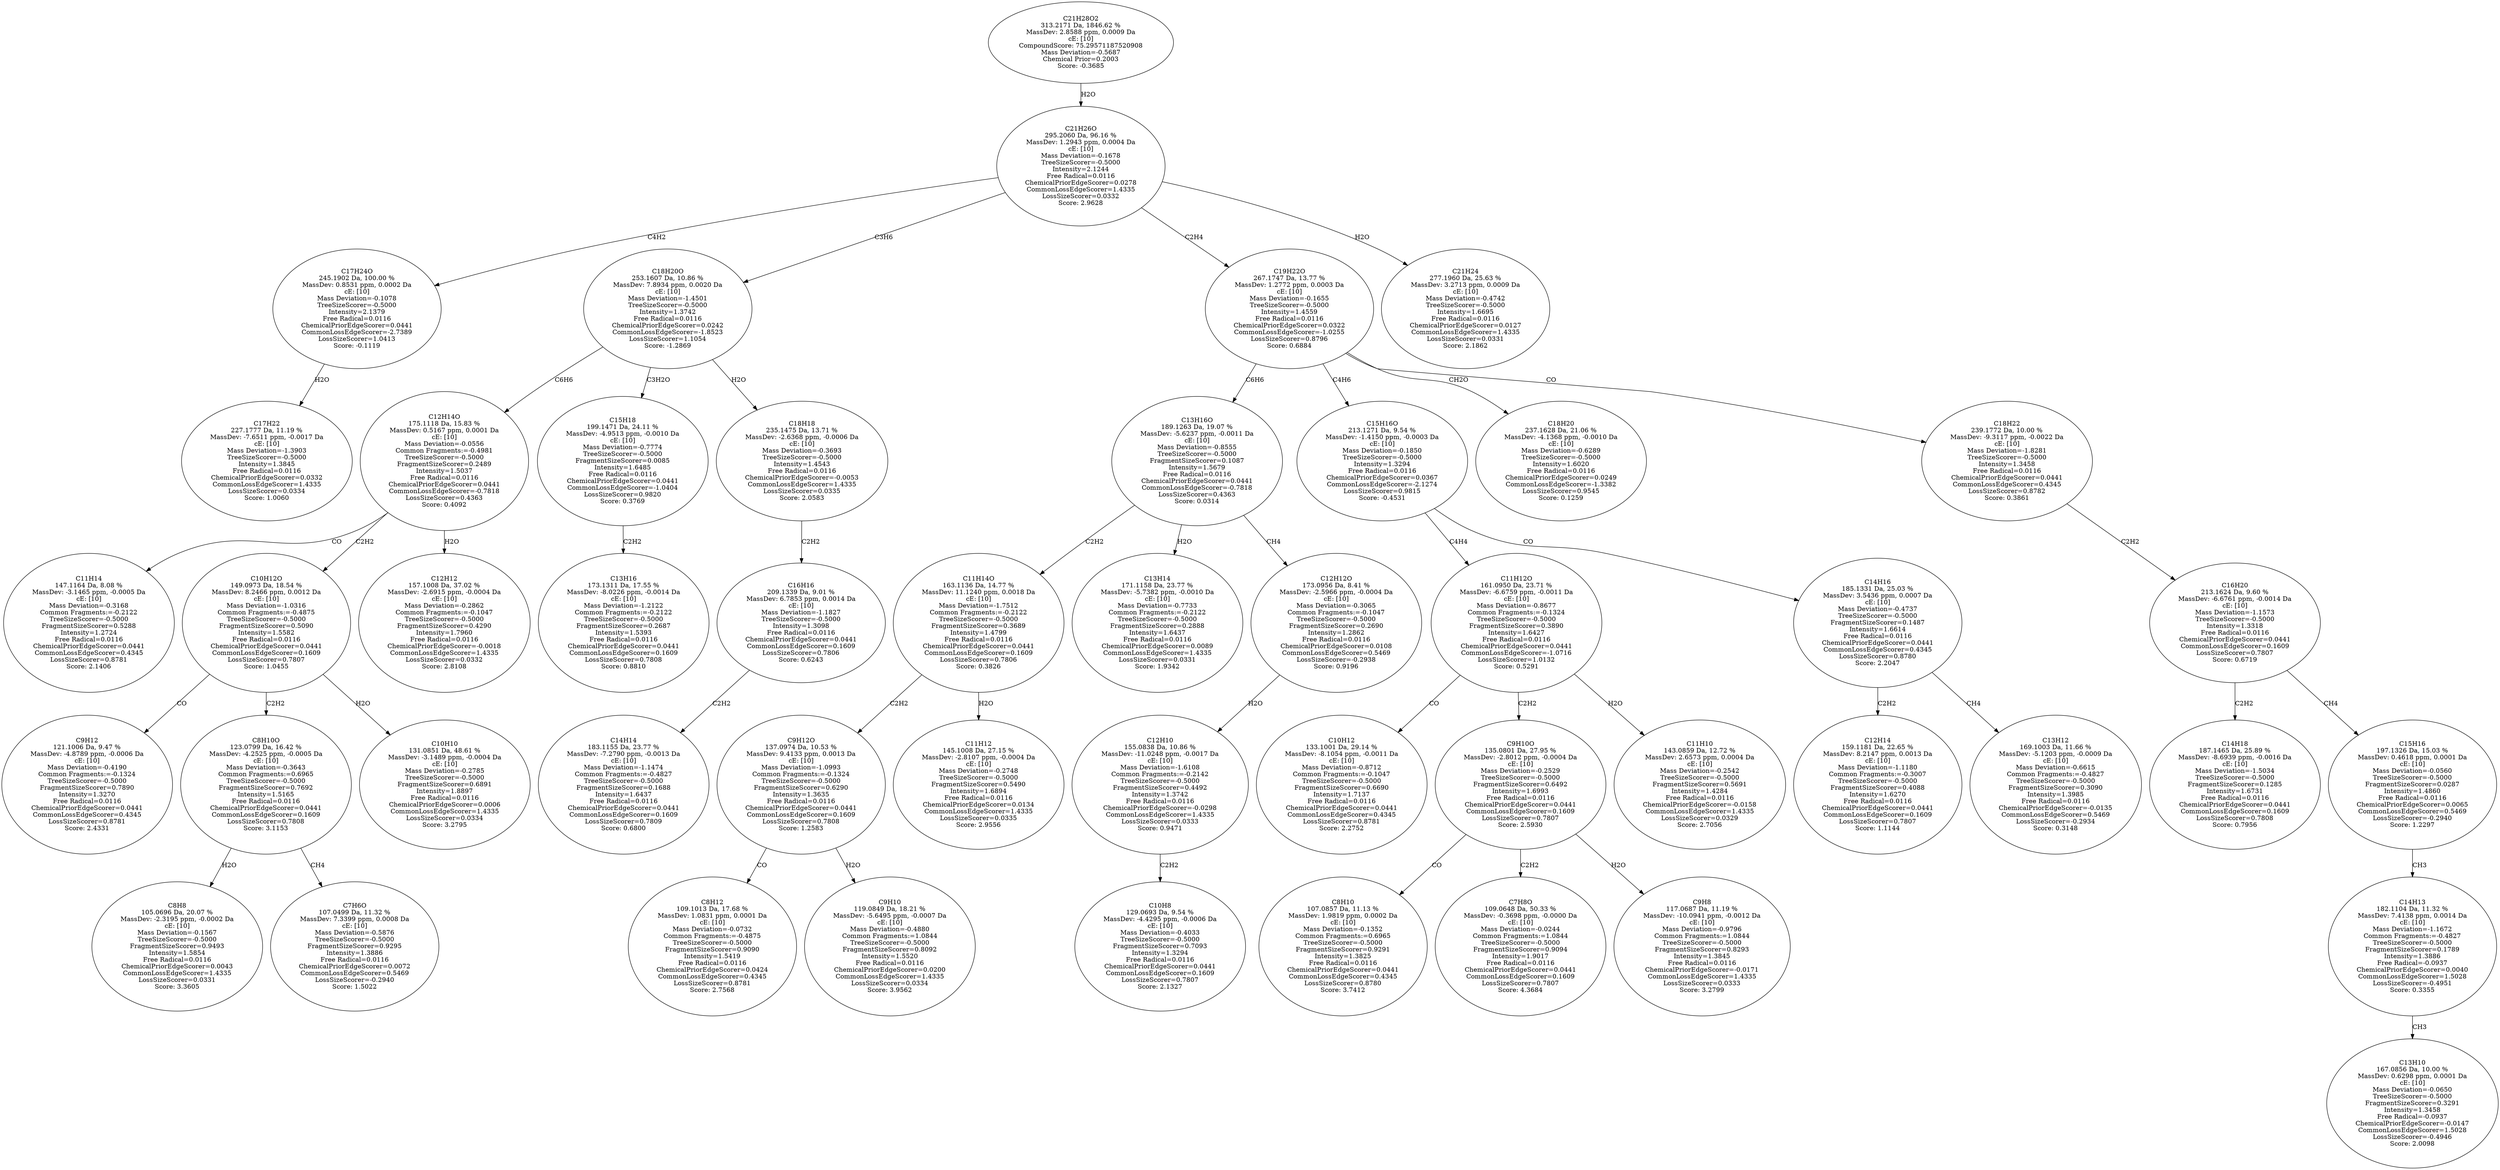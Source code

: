 strict digraph {
v1 [label="C17H22\n227.1777 Da, 11.19 %\nMassDev: -7.6511 ppm, -0.0017 Da\ncE: [10]\nMass Deviation=-1.3903\nTreeSizeScorer=-0.5000\nIntensity=1.3845\nFree Radical=0.0116\nChemicalPriorEdgeScorer=0.0332\nCommonLossEdgeScorer=1.4335\nLossSizeScorer=0.0334\nScore: 1.0060"];
v2 [label="C17H24O\n245.1902 Da, 100.00 %\nMassDev: 0.8531 ppm, 0.0002 Da\ncE: [10]\nMass Deviation=-0.1078\nTreeSizeScorer=-0.5000\nIntensity=2.1379\nFree Radical=0.0116\nChemicalPriorEdgeScorer=0.0441\nCommonLossEdgeScorer=-2.7389\nLossSizeScorer=1.0413\nScore: -0.1119"];
v3 [label="C11H14\n147.1164 Da, 8.08 %\nMassDev: -3.1465 ppm, -0.0005 Da\ncE: [10]\nMass Deviation=-0.3168\nCommon Fragments:=-0.2122\nTreeSizeScorer=-0.5000\nFragmentSizeScorer=0.5288\nIntensity=1.2724\nFree Radical=0.0116\nChemicalPriorEdgeScorer=0.0441\nCommonLossEdgeScorer=0.4345\nLossSizeScorer=0.8781\nScore: 2.1406"];
v4 [label="C9H12\n121.1006 Da, 9.47 %\nMassDev: -4.8789 ppm, -0.0006 Da\ncE: [10]\nMass Deviation=-0.4190\nCommon Fragments:=-0.1324\nTreeSizeScorer=-0.5000\nFragmentSizeScorer=0.7890\nIntensity=1.3270\nFree Radical=0.0116\nChemicalPriorEdgeScorer=0.0441\nCommonLossEdgeScorer=0.4345\nLossSizeScorer=0.8781\nScore: 2.4331"];
v5 [label="C8H8\n105.0696 Da, 20.07 %\nMassDev: -2.3195 ppm, -0.0002 Da\ncE: [10]\nMass Deviation=-0.1567\nTreeSizeScorer=-0.5000\nFragmentSizeScorer=0.9493\nIntensity=1.5854\nFree Radical=0.0116\nChemicalPriorEdgeScorer=0.0043\nCommonLossEdgeScorer=1.4335\nLossSizeScorer=0.0331\nScore: 3.3605"];
v6 [label="C7H6O\n107.0499 Da, 11.32 %\nMassDev: 7.3399 ppm, 0.0008 Da\ncE: [10]\nMass Deviation=-0.5876\nTreeSizeScorer=-0.5000\nFragmentSizeScorer=0.9295\nIntensity=1.3886\nFree Radical=0.0116\nChemicalPriorEdgeScorer=0.0072\nCommonLossEdgeScorer=0.5469\nLossSizeScorer=-0.2940\nScore: 1.5022"];
v7 [label="C8H10O\n123.0799 Da, 16.42 %\nMassDev: -4.2525 ppm, -0.0005 Da\ncE: [10]\nMass Deviation=-0.3643\nCommon Fragments:=0.6965\nTreeSizeScorer=-0.5000\nFragmentSizeScorer=0.7692\nIntensity=1.5165\nFree Radical=0.0116\nChemicalPriorEdgeScorer=0.0441\nCommonLossEdgeScorer=0.1609\nLossSizeScorer=0.7808\nScore: 3.1153"];
v8 [label="C10H10\n131.0851 Da, 48.61 %\nMassDev: -3.1489 ppm, -0.0004 Da\ncE: [10]\nMass Deviation=-0.2785\nTreeSizeScorer=-0.5000\nFragmentSizeScorer=0.6891\nIntensity=1.8897\nFree Radical=0.0116\nChemicalPriorEdgeScorer=0.0006\nCommonLossEdgeScorer=1.4335\nLossSizeScorer=0.0334\nScore: 3.2795"];
v9 [label="C10H12O\n149.0973 Da, 18.54 %\nMassDev: 8.2466 ppm, 0.0012 Da\ncE: [10]\nMass Deviation=-1.0316\nCommon Fragments:=-0.4875\nTreeSizeScorer=-0.5000\nFragmentSizeScorer=0.5090\nIntensity=1.5582\nFree Radical=0.0116\nChemicalPriorEdgeScorer=0.0441\nCommonLossEdgeScorer=0.1609\nLossSizeScorer=0.7807\nScore: 1.0455"];
v10 [label="C12H12\n157.1008 Da, 37.02 %\nMassDev: -2.6915 ppm, -0.0004 Da\ncE: [10]\nMass Deviation=-0.2862\nCommon Fragments:=-0.1047\nTreeSizeScorer=-0.5000\nFragmentSizeScorer=0.4290\nIntensity=1.7960\nFree Radical=0.0116\nChemicalPriorEdgeScorer=-0.0018\nCommonLossEdgeScorer=1.4335\nLossSizeScorer=0.0332\nScore: 2.8108"];
v11 [label="C12H14O\n175.1118 Da, 15.83 %\nMassDev: 0.5167 ppm, 0.0001 Da\ncE: [10]\nMass Deviation=-0.0556\nCommon Fragments:=-0.4981\nTreeSizeScorer=-0.5000\nFragmentSizeScorer=0.2489\nIntensity=1.5037\nFree Radical=0.0116\nChemicalPriorEdgeScorer=0.0441\nCommonLossEdgeScorer=-0.7818\nLossSizeScorer=0.4363\nScore: 0.4092"];
v12 [label="C13H16\n173.1311 Da, 17.55 %\nMassDev: -8.0226 ppm, -0.0014 Da\ncE: [10]\nMass Deviation=-1.2122\nCommon Fragments:=-0.2122\nTreeSizeScorer=-0.5000\nFragmentSizeScorer=0.2687\nIntensity=1.5393\nFree Radical=0.0116\nChemicalPriorEdgeScorer=0.0441\nCommonLossEdgeScorer=0.1609\nLossSizeScorer=0.7808\nScore: 0.8810"];
v13 [label="C15H18\n199.1471 Da, 24.11 %\nMassDev: -4.9513 ppm, -0.0010 Da\ncE: [10]\nMass Deviation=-0.7774\nTreeSizeScorer=-0.5000\nFragmentSizeScorer=0.0085\nIntensity=1.6485\nFree Radical=0.0116\nChemicalPriorEdgeScorer=0.0441\nCommonLossEdgeScorer=-1.0404\nLossSizeScorer=0.9820\nScore: 0.3769"];
v14 [label="C14H14\n183.1155 Da, 23.77 %\nMassDev: -7.2790 ppm, -0.0013 Da\ncE: [10]\nMass Deviation=-1.1474\nCommon Fragments:=-0.4827\nTreeSizeScorer=-0.5000\nFragmentSizeScorer=0.1688\nIntensity=1.6437\nFree Radical=0.0116\nChemicalPriorEdgeScorer=0.0441\nCommonLossEdgeScorer=0.1609\nLossSizeScorer=0.7809\nScore: 0.6800"];
v15 [label="C16H16\n209.1339 Da, 9.01 %\nMassDev: 6.7853 ppm, 0.0014 Da\ncE: [10]\nMass Deviation=-1.1827\nTreeSizeScorer=-0.5000\nIntensity=1.3098\nFree Radical=0.0116\nChemicalPriorEdgeScorer=0.0441\nCommonLossEdgeScorer=0.1609\nLossSizeScorer=0.7806\nScore: 0.6243"];
v16 [label="C18H18\n235.1475 Da, 13.71 %\nMassDev: -2.6368 ppm, -0.0006 Da\ncE: [10]\nMass Deviation=-0.3693\nTreeSizeScorer=-0.5000\nIntensity=1.4543\nFree Radical=0.0116\nChemicalPriorEdgeScorer=-0.0053\nCommonLossEdgeScorer=1.4335\nLossSizeScorer=0.0335\nScore: 2.0583"];
v17 [label="C18H20O\n253.1607 Da, 10.86 %\nMassDev: 7.8934 ppm, 0.0020 Da\ncE: [10]\nMass Deviation=-1.4501\nTreeSizeScorer=-0.5000\nIntensity=1.3742\nFree Radical=0.0116\nChemicalPriorEdgeScorer=0.0242\nCommonLossEdgeScorer=-1.8523\nLossSizeScorer=1.1054\nScore: -1.2869"];
v18 [label="C8H12\n109.1013 Da, 17.68 %\nMassDev: 1.0831 ppm, 0.0001 Da\ncE: [10]\nMass Deviation=-0.0732\nCommon Fragments:=-0.4875\nTreeSizeScorer=-0.5000\nFragmentSizeScorer=0.9090\nIntensity=1.5419\nFree Radical=0.0116\nChemicalPriorEdgeScorer=0.0424\nCommonLossEdgeScorer=0.4345\nLossSizeScorer=0.8781\nScore: 2.7568"];
v19 [label="C9H10\n119.0849 Da, 18.21 %\nMassDev: -5.6495 ppm, -0.0007 Da\ncE: [10]\nMass Deviation=-0.4880\nCommon Fragments:=1.0844\nTreeSizeScorer=-0.5000\nFragmentSizeScorer=0.8092\nIntensity=1.5520\nFree Radical=0.0116\nChemicalPriorEdgeScorer=0.0200\nCommonLossEdgeScorer=1.4335\nLossSizeScorer=0.0334\nScore: 3.9562"];
v20 [label="C9H12O\n137.0974 Da, 10.53 %\nMassDev: 9.4133 ppm, 0.0013 Da\ncE: [10]\nMass Deviation=-1.0993\nCommon Fragments:=-0.1324\nTreeSizeScorer=-0.5000\nFragmentSizeScorer=0.6290\nIntensity=1.3635\nFree Radical=0.0116\nChemicalPriorEdgeScorer=0.0441\nCommonLossEdgeScorer=0.1609\nLossSizeScorer=0.7808\nScore: 1.2583"];
v21 [label="C11H12\n145.1008 Da, 27.15 %\nMassDev: -2.8107 ppm, -0.0004 Da\ncE: [10]\nMass Deviation=-0.2748\nTreeSizeScorer=-0.5000\nFragmentSizeScorer=0.5490\nIntensity=1.6894\nFree Radical=0.0116\nChemicalPriorEdgeScorer=0.0134\nCommonLossEdgeScorer=1.4335\nLossSizeScorer=0.0335\nScore: 2.9556"];
v22 [label="C11H14O\n163.1136 Da, 14.77 %\nMassDev: 11.1240 ppm, 0.0018 Da\ncE: [10]\nMass Deviation=-1.7512\nCommon Fragments:=-0.2122\nTreeSizeScorer=-0.5000\nFragmentSizeScorer=0.3689\nIntensity=1.4799\nFree Radical=0.0116\nChemicalPriorEdgeScorer=0.0441\nCommonLossEdgeScorer=0.1609\nLossSizeScorer=0.7806\nScore: 0.3826"];
v23 [label="C13H14\n171.1158 Da, 23.77 %\nMassDev: -5.7382 ppm, -0.0010 Da\ncE: [10]\nMass Deviation=-0.7733\nCommon Fragments:=-0.2122\nTreeSizeScorer=-0.5000\nFragmentSizeScorer=0.2888\nIntensity=1.6437\nFree Radical=0.0116\nChemicalPriorEdgeScorer=0.0089\nCommonLossEdgeScorer=1.4335\nLossSizeScorer=0.0331\nScore: 1.9342"];
v24 [label="C10H8\n129.0693 Da, 9.54 %\nMassDev: -4.4295 ppm, -0.0006 Da\ncE: [10]\nMass Deviation=-0.4033\nTreeSizeScorer=-0.5000\nFragmentSizeScorer=0.7093\nIntensity=1.3294\nFree Radical=0.0116\nChemicalPriorEdgeScorer=0.0441\nCommonLossEdgeScorer=0.1609\nLossSizeScorer=0.7807\nScore: 2.1327"];
v25 [label="C12H10\n155.0838 Da, 10.86 %\nMassDev: -11.0248 ppm, -0.0017 Da\ncE: [10]\nMass Deviation=-1.6108\nCommon Fragments:=-0.2142\nTreeSizeScorer=-0.5000\nFragmentSizeScorer=0.4492\nIntensity=1.3742\nFree Radical=0.0116\nChemicalPriorEdgeScorer=-0.0298\nCommonLossEdgeScorer=1.4335\nLossSizeScorer=0.0333\nScore: 0.9471"];
v26 [label="C12H12O\n173.0956 Da, 8.41 %\nMassDev: -2.5966 ppm, -0.0004 Da\ncE: [10]\nMass Deviation=-0.3065\nCommon Fragments:=-0.1047\nTreeSizeScorer=-0.5000\nFragmentSizeScorer=0.2690\nIntensity=1.2862\nFree Radical=0.0116\nChemicalPriorEdgeScorer=0.0108\nCommonLossEdgeScorer=0.5469\nLossSizeScorer=-0.2938\nScore: 0.9196"];
v27 [label="C13H16O\n189.1263 Da, 19.07 %\nMassDev: -5.6237 ppm, -0.0011 Da\ncE: [10]\nMass Deviation=-0.8555\nTreeSizeScorer=-0.5000\nFragmentSizeScorer=0.1087\nIntensity=1.5679\nFree Radical=0.0116\nChemicalPriorEdgeScorer=0.0441\nCommonLossEdgeScorer=-0.7818\nLossSizeScorer=0.4363\nScore: 0.0314"];
v28 [label="C10H12\n133.1001 Da, 29.14 %\nMassDev: -8.1054 ppm, -0.0011 Da\ncE: [10]\nMass Deviation=-0.8712\nCommon Fragments:=-0.1047\nTreeSizeScorer=-0.5000\nFragmentSizeScorer=0.6690\nIntensity=1.7137\nFree Radical=0.0116\nChemicalPriorEdgeScorer=0.0441\nCommonLossEdgeScorer=0.4345\nLossSizeScorer=0.8781\nScore: 2.2752"];
v29 [label="C8H10\n107.0857 Da, 11.13 %\nMassDev: 1.9819 ppm, 0.0002 Da\ncE: [10]\nMass Deviation=-0.1352\nCommon Fragments:=0.6965\nTreeSizeScorer=-0.5000\nFragmentSizeScorer=0.9291\nIntensity=1.3825\nFree Radical=0.0116\nChemicalPriorEdgeScorer=0.0441\nCommonLossEdgeScorer=0.4345\nLossSizeScorer=0.8780\nScore: 3.7412"];
v30 [label="C7H8O\n109.0648 Da, 50.33 %\nMassDev: -0.3698 ppm, -0.0000 Da\ncE: [10]\nMass Deviation=-0.0244\nCommon Fragments:=1.0844\nTreeSizeScorer=-0.5000\nFragmentSizeScorer=0.9094\nIntensity=1.9017\nFree Radical=0.0116\nChemicalPriorEdgeScorer=0.0441\nCommonLossEdgeScorer=0.1609\nLossSizeScorer=0.7807\nScore: 4.3684"];
v31 [label="C9H8\n117.0687 Da, 11.19 %\nMassDev: -10.0941 ppm, -0.0012 Da\ncE: [10]\nMass Deviation=-0.9796\nCommon Fragments:=1.0844\nTreeSizeScorer=-0.5000\nFragmentSizeScorer=0.8293\nIntensity=1.3845\nFree Radical=0.0116\nChemicalPriorEdgeScorer=-0.0171\nCommonLossEdgeScorer=1.4335\nLossSizeScorer=0.0333\nScore: 3.2799"];
v32 [label="C9H10O\n135.0801 Da, 27.95 %\nMassDev: -2.8012 ppm, -0.0004 Da\ncE: [10]\nMass Deviation=-0.2529\nTreeSizeScorer=-0.5000\nFragmentSizeScorer=0.6492\nIntensity=1.6993\nFree Radical=0.0116\nChemicalPriorEdgeScorer=0.0441\nCommonLossEdgeScorer=0.1609\nLossSizeScorer=0.7807\nScore: 2.5930"];
v33 [label="C11H10\n143.0859 Da, 12.72 %\nMassDev: 2.6573 ppm, 0.0004 Da\ncE: [10]\nMass Deviation=-0.2542\nTreeSizeScorer=-0.5000\nFragmentSizeScorer=0.5691\nIntensity=1.4284\nFree Radical=0.0116\nChemicalPriorEdgeScorer=-0.0158\nCommonLossEdgeScorer=1.4335\nLossSizeScorer=0.0329\nScore: 2.7056"];
v34 [label="C11H12O\n161.0950 Da, 23.71 %\nMassDev: -6.6759 ppm, -0.0011 Da\ncE: [10]\nMass Deviation=-0.8677\nCommon Fragments:=-0.1324\nTreeSizeScorer=-0.5000\nFragmentSizeScorer=0.3890\nIntensity=1.6427\nFree Radical=0.0116\nChemicalPriorEdgeScorer=0.0441\nCommonLossEdgeScorer=-1.0716\nLossSizeScorer=1.0132\nScore: 0.5291"];
v35 [label="C12H14\n159.1181 Da, 22.65 %\nMassDev: 8.2147 ppm, 0.0013 Da\ncE: [10]\nMass Deviation=-1.1180\nCommon Fragments:=-0.3007\nTreeSizeScorer=-0.5000\nFragmentSizeScorer=0.4088\nIntensity=1.6270\nFree Radical=0.0116\nChemicalPriorEdgeScorer=0.0441\nCommonLossEdgeScorer=0.1609\nLossSizeScorer=0.7807\nScore: 1.1144"];
v36 [label="C13H12\n169.1003 Da, 11.66 %\nMassDev: -5.1203 ppm, -0.0009 Da\ncE: [10]\nMass Deviation=-0.6615\nCommon Fragments:=-0.4827\nTreeSizeScorer=-0.5000\nFragmentSizeScorer=0.3090\nIntensity=1.3985\nFree Radical=0.0116\nChemicalPriorEdgeScorer=-0.0135\nCommonLossEdgeScorer=0.5469\nLossSizeScorer=-0.2934\nScore: 0.3148"];
v37 [label="C14H16\n185.1331 Da, 25.03 %\nMassDev: 3.5436 ppm, 0.0007 Da\ncE: [10]\nMass Deviation=-0.4737\nTreeSizeScorer=-0.5000\nFragmentSizeScorer=0.1487\nIntensity=1.6614\nFree Radical=0.0116\nChemicalPriorEdgeScorer=0.0441\nCommonLossEdgeScorer=0.4345\nLossSizeScorer=0.8780\nScore: 2.2047"];
v38 [label="C15H16O\n213.1271 Da, 9.54 %\nMassDev: -1.4150 ppm, -0.0003 Da\ncE: [10]\nMass Deviation=-0.1850\nTreeSizeScorer=-0.5000\nIntensity=1.3294\nFree Radical=0.0116\nChemicalPriorEdgeScorer=0.0367\nCommonLossEdgeScorer=-2.1274\nLossSizeScorer=0.9815\nScore: -0.4531"];
v39 [label="C18H20\n237.1628 Da, 21.06 %\nMassDev: -4.1368 ppm, -0.0010 Da\ncE: [10]\nMass Deviation=-0.6289\nTreeSizeScorer=-0.5000\nIntensity=1.6020\nFree Radical=0.0116\nChemicalPriorEdgeScorer=0.0249\nCommonLossEdgeScorer=-1.3382\nLossSizeScorer=0.9545\nScore: 0.1259"];
v40 [label="C14H18\n187.1465 Da, 25.89 %\nMassDev: -8.6939 ppm, -0.0016 Da\ncE: [10]\nMass Deviation=-1.5034\nTreeSizeScorer=-0.5000\nFragmentSizeScorer=0.1285\nIntensity=1.6731\nFree Radical=0.0116\nChemicalPriorEdgeScorer=0.0441\nCommonLossEdgeScorer=0.1609\nLossSizeScorer=0.7808\nScore: 0.7956"];
v41 [label="C13H10\n167.0856 Da, 10.00 %\nMassDev: 0.6298 ppm, 0.0001 Da\ncE: [10]\nMass Deviation=-0.0650\nTreeSizeScorer=-0.5000\nFragmentSizeScorer=0.3291\nIntensity=1.3458\nFree Radical=-0.0937\nChemicalPriorEdgeScorer=-0.0147\nCommonLossEdgeScorer=1.5028\nLossSizeScorer=-0.4946\nScore: 2.0098"];
v42 [label="C14H13\n182.1104 Da, 11.32 %\nMassDev: 7.4138 ppm, 0.0014 Da\ncE: [10]\nMass Deviation=-1.1672\nCommon Fragments:=-0.4827\nTreeSizeScorer=-0.5000\nFragmentSizeScorer=0.1789\nIntensity=1.3886\nFree Radical=-0.0937\nChemicalPriorEdgeScorer=0.0040\nCommonLossEdgeScorer=1.5028\nLossSizeScorer=-0.4951\nScore: 0.3355"];
v43 [label="C15H16\n197.1326 Da, 15.03 %\nMassDev: 0.4618 ppm, 0.0001 Da\ncE: [10]\nMass Deviation=-0.0560\nTreeSizeScorer=-0.5000\nFragmentSizeScorer=0.0287\nIntensity=1.4860\nFree Radical=0.0116\nChemicalPriorEdgeScorer=0.0065\nCommonLossEdgeScorer=0.5469\nLossSizeScorer=-0.2940\nScore: 1.2297"];
v44 [label="C16H20\n213.1624 Da, 9.60 %\nMassDev: -6.6761 ppm, -0.0014 Da\ncE: [10]\nMass Deviation=-1.1573\nTreeSizeScorer=-0.5000\nIntensity=1.3318\nFree Radical=0.0116\nChemicalPriorEdgeScorer=0.0441\nCommonLossEdgeScorer=0.1609\nLossSizeScorer=0.7807\nScore: 0.6719"];
v45 [label="C18H22\n239.1772 Da, 10.00 %\nMassDev: -9.3117 ppm, -0.0022 Da\ncE: [10]\nMass Deviation=-1.8281\nTreeSizeScorer=-0.5000\nIntensity=1.3458\nFree Radical=0.0116\nChemicalPriorEdgeScorer=0.0441\nCommonLossEdgeScorer=0.4345\nLossSizeScorer=0.8782\nScore: 0.3861"];
v46 [label="C19H22O\n267.1747 Da, 13.77 %\nMassDev: 1.2772 ppm, 0.0003 Da\ncE: [10]\nMass Deviation=-0.1655\nTreeSizeScorer=-0.5000\nIntensity=1.4559\nFree Radical=0.0116\nChemicalPriorEdgeScorer=0.0322\nCommonLossEdgeScorer=-1.0255\nLossSizeScorer=0.8796\nScore: 0.6884"];
v47 [label="C21H24\n277.1960 Da, 25.63 %\nMassDev: 3.2713 ppm, 0.0009 Da\ncE: [10]\nMass Deviation=-0.4742\nTreeSizeScorer=-0.5000\nIntensity=1.6695\nFree Radical=0.0116\nChemicalPriorEdgeScorer=0.0127\nCommonLossEdgeScorer=1.4335\nLossSizeScorer=0.0331\nScore: 2.1862"];
v48 [label="C21H26O\n295.2060 Da, 96.16 %\nMassDev: 1.2943 ppm, 0.0004 Da\ncE: [10]\nMass Deviation=-0.1678\nTreeSizeScorer=-0.5000\nIntensity=2.1244\nFree Radical=0.0116\nChemicalPriorEdgeScorer=0.0278\nCommonLossEdgeScorer=1.4335\nLossSizeScorer=0.0332\nScore: 2.9628"];
v49 [label="C21H28O2\n313.2171 Da, 1846.62 %\nMassDev: 2.8588 ppm, 0.0009 Da\ncE: [10]\nCompoundScore: 75.29571187520908\nMass Deviation=-0.5687\nChemical Prior=0.2003\nScore: -0.3685"];
v2 -> v1 [label="H2O"];
v48 -> v2 [label="C4H2"];
v11 -> v3 [label="CO"];
v9 -> v4 [label="CO"];
v7 -> v5 [label="H2O"];
v7 -> v6 [label="CH4"];
v9 -> v7 [label="C2H2"];
v9 -> v8 [label="H2O"];
v11 -> v9 [label="C2H2"];
v11 -> v10 [label="H2O"];
v17 -> v11 [label="C6H6"];
v13 -> v12 [label="C2H2"];
v17 -> v13 [label="C3H2O"];
v15 -> v14 [label="C2H2"];
v16 -> v15 [label="C2H2"];
v17 -> v16 [label="H2O"];
v48 -> v17 [label="C3H6"];
v20 -> v18 [label="CO"];
v20 -> v19 [label="H2O"];
v22 -> v20 [label="C2H2"];
v22 -> v21 [label="H2O"];
v27 -> v22 [label="C2H2"];
v27 -> v23 [label="H2O"];
v25 -> v24 [label="C2H2"];
v26 -> v25 [label="H2O"];
v27 -> v26 [label="CH4"];
v46 -> v27 [label="C6H6"];
v34 -> v28 [label="CO"];
v32 -> v29 [label="CO"];
v32 -> v30 [label="C2H2"];
v32 -> v31 [label="H2O"];
v34 -> v32 [label="C2H2"];
v34 -> v33 [label="H2O"];
v38 -> v34 [label="C4H4"];
v37 -> v35 [label="C2H2"];
v37 -> v36 [label="CH4"];
v38 -> v37 [label="CO"];
v46 -> v38 [label="C4H6"];
v46 -> v39 [label="CH2O"];
v44 -> v40 [label="C2H2"];
v42 -> v41 [label="CH3"];
v43 -> v42 [label="CH3"];
v44 -> v43 [label="CH4"];
v45 -> v44 [label="C2H2"];
v46 -> v45 [label="CO"];
v48 -> v46 [label="C2H4"];
v48 -> v47 [label="H2O"];
v49 -> v48 [label="H2O"];
}